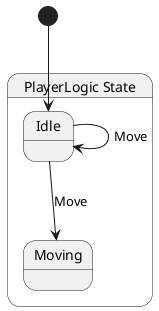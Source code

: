 @startuml PlayerLogic
state "PlayerLogic State" as Shellguard_Player_State_PlayerLogic_State {
  state "Idle" as Shellguard_Player_State_PlayerLogic_State_Idle
  state "Moving" as Shellguard_Player_State_PlayerLogic_State_Moving
}

Shellguard_Player_State_PlayerLogic_State_Idle --> Shellguard_Player_State_PlayerLogic_State_Idle : Move
Shellguard_Player_State_PlayerLogic_State_Idle --> Shellguard_Player_State_PlayerLogic_State_Moving : Move
[*] --> Shellguard_Player_State_PlayerLogic_State_Idle
@enduml
